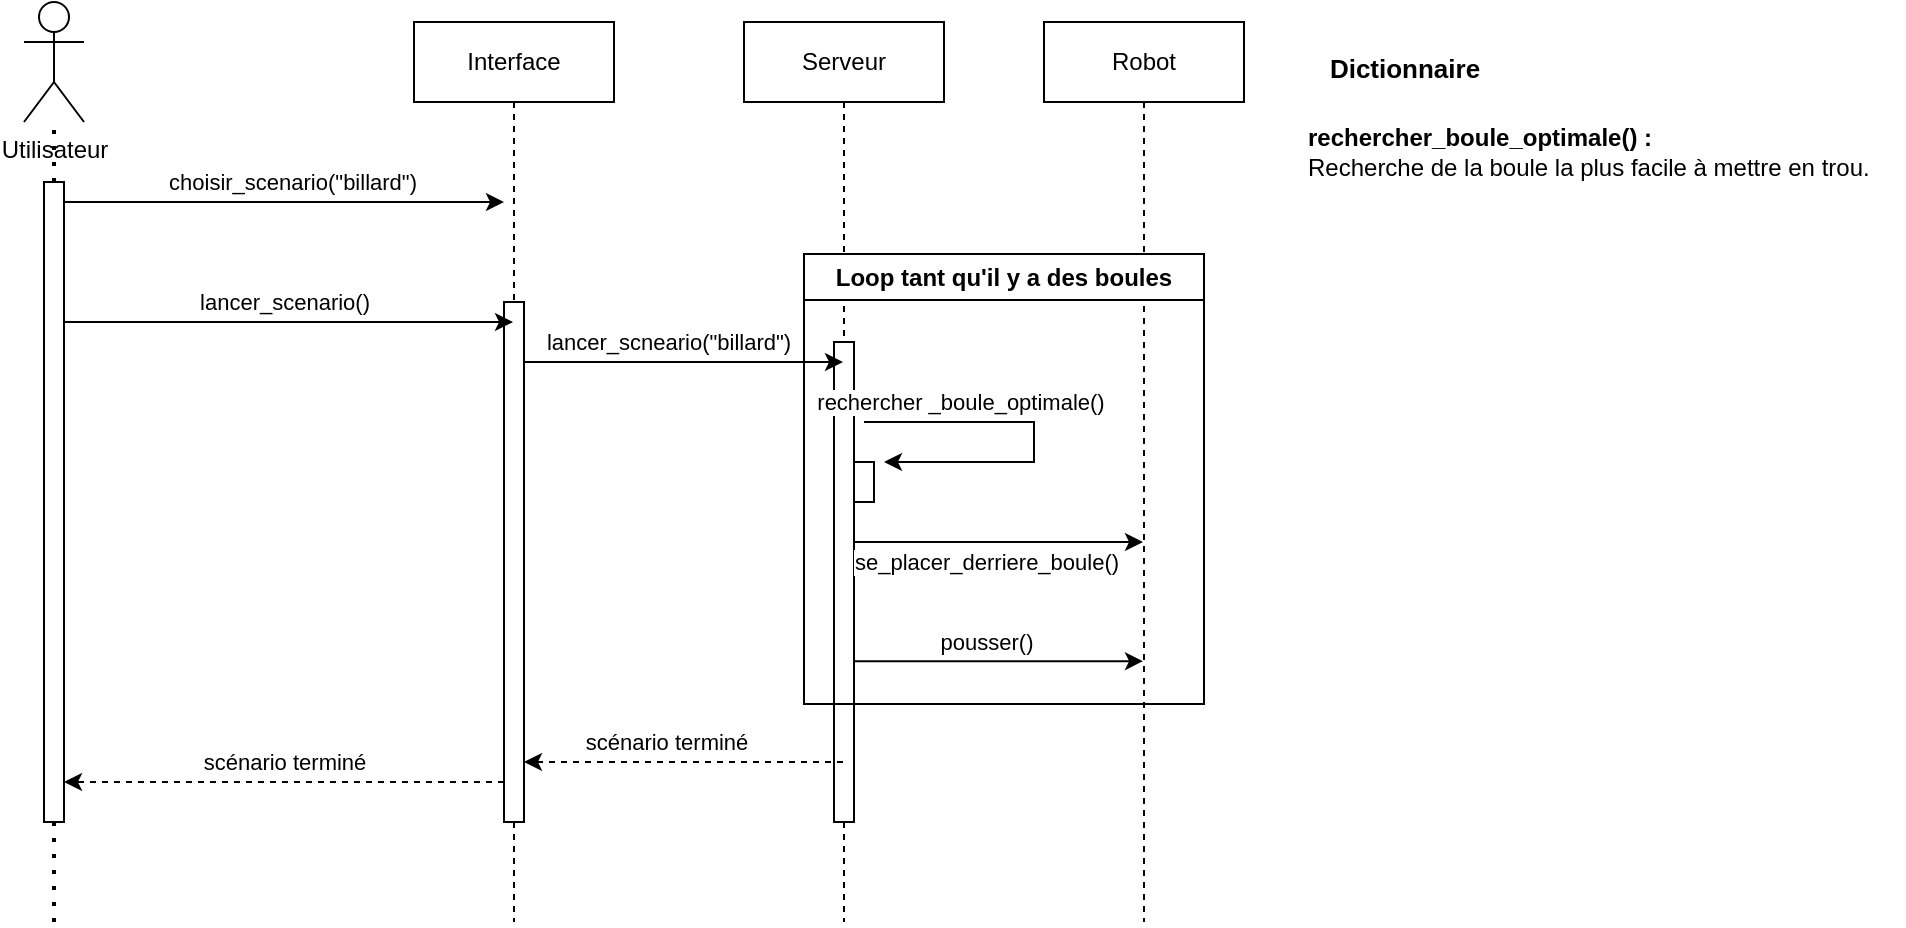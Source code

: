 <mxfile version="24.8.8">
  <diagram name="Page-1" id="2YBvvXClWsGukQMizWep">
    <mxGraphModel dx="1059" dy="549" grid="1" gridSize="10" guides="1" tooltips="1" connect="1" arrows="1" fold="1" page="1" pageScale="1" pageWidth="850" pageHeight="1100" math="0" shadow="0">
      <root>
        <mxCell id="0" />
        <mxCell id="1" parent="0" />
        <mxCell id="aM9ryv3xv72pqoxQDRHE-5" value="Interface" style="shape=umlLifeline;perimeter=lifelinePerimeter;whiteSpace=wrap;html=1;container=0;dropTarget=0;collapsible=0;recursiveResize=0;outlineConnect=0;portConstraint=eastwest;newEdgeStyle={&quot;edgeStyle&quot;:&quot;elbowEdgeStyle&quot;,&quot;elbow&quot;:&quot;vertical&quot;,&quot;curved&quot;:0,&quot;rounded&quot;:0};" parent="1" vertex="1">
          <mxGeometry x="325" y="40" width="100" height="450" as="geometry" />
        </mxCell>
        <mxCell id="bVXzQ4FrHxu73N7jXpyz-8" value="&lt;span style=&quot;color: rgba(0, 0, 0, 0); font-family: monospace; font-size: 0px; text-align: start;&quot;&gt;%3CmxGraphModel%3E%3Croot%3E%3CmxCell%20id%3D%220%22%2F%3E%3CmxCell%20id%3D%221%22%20parent%3D%220%22%2F%3E%3CmxCell%20id%3D%222%22%20value%3D%22%22%20style%3D%22endArrow%3Dclassic%3Bhtml%3D1%3Brounded%3D0%3B%22%20edge%3D%221%22%20parent%3D%221%22%3E%3CmxGeometry%20width%3D%2250%22%20height%3D%2250%22%20relative%3D%221%22%20as%3D%22geometry%22%3E%3CmxPoint%20x%3D%22545%22%20y%3D%22300%22%20as%3D%22sourcePoint%22%2F%3E%3CmxPoint%20x%3D%22689.5%22%20y%3D%22300%22%20as%3D%22targetPoint%22%2F%3E%3C%2FmxGeometry%3E%3C%2FmxCell%3E%3CmxCell%20id%3D%223%22%20value%3D%22placer_derriere_boule()%22%20style%3D%22edgeLabel%3Bhtml%3D1%3Balign%3Dcenter%3BverticalAlign%3Dmiddle%3Bresizable%3D0%3Bpoints%3D%5B%5D%3B%22%20vertex%3D%221%22%20connectable%3D%220%22%20parent%3D%222%22%3E%3CmxGeometry%20x%3D%22-0.259%22%20y%3D%223%22%20relative%3D%221%22%20as%3D%22geometry%22%3E%3CmxPoint%20x%3D%2212%22%20y%3D%2213%22%20as%3D%22offset%22%2F%3E%3C%2FmxGeometry%3E%3C%2FmxCell%3E%3C%2Froot%3E%3C%2FmxGraphModel%3E&lt;/span&gt;" style="html=1;points=[];perimeter=orthogonalPerimeter;outlineConnect=0;targetShapes=umlLifeline;portConstraint=eastwest;newEdgeStyle={&quot;edgeStyle&quot;:&quot;elbowEdgeStyle&quot;,&quot;elbow&quot;:&quot;vertical&quot;,&quot;curved&quot;:0,&quot;rounded&quot;:0};" parent="aM9ryv3xv72pqoxQDRHE-5" vertex="1">
          <mxGeometry x="45" y="140" width="10" height="260" as="geometry" />
        </mxCell>
        <mxCell id="bVXzQ4FrHxu73N7jXpyz-1" value="Utilisateur&lt;div&gt;&lt;br&gt;&lt;/div&gt;" style="shape=umlActor;verticalLabelPosition=bottom;verticalAlign=top;html=1;outlineConnect=0;" parent="1" vertex="1">
          <mxGeometry x="130" y="30" width="30" height="60" as="geometry" />
        </mxCell>
        <mxCell id="bVXzQ4FrHxu73N7jXpyz-5" value="" style="endArrow=none;dashed=1;html=1;dashPattern=1 3;strokeWidth=2;rounded=0;" parent="1" source="bVXzQ4FrHxu73N7jXpyz-50" edge="1">
          <mxGeometry width="50" height="50" relative="1" as="geometry">
            <mxPoint x="145" y="471" as="sourcePoint" />
            <mxPoint x="145" y="91" as="targetPoint" />
          </mxGeometry>
        </mxCell>
        <mxCell id="bVXzQ4FrHxu73N7jXpyz-6" value="" style="endArrow=classic;html=1;rounded=0;" parent="1" edge="1">
          <mxGeometry width="50" height="50" relative="1" as="geometry">
            <mxPoint x="150" y="130" as="sourcePoint" />
            <mxPoint x="370" y="130" as="targetPoint" />
          </mxGeometry>
        </mxCell>
        <mxCell id="bVXzQ4FrHxu73N7jXpyz-7" value="choisir_scenario(&quot;billard&quot;)" style="edgeLabel;html=1;align=center;verticalAlign=middle;resizable=0;points=[];" parent="bVXzQ4FrHxu73N7jXpyz-6" vertex="1" connectable="0">
          <mxGeometry x="0.037" y="3" relative="1" as="geometry">
            <mxPoint y="-7" as="offset" />
          </mxGeometry>
        </mxCell>
        <mxCell id="bVXzQ4FrHxu73N7jXpyz-11" value="" style="endArrow=classic;html=1;rounded=0;" parent="1" target="aM9ryv3xv72pqoxQDRHE-5" edge="1">
          <mxGeometry width="50" height="50" relative="1" as="geometry">
            <mxPoint x="150" y="190" as="sourcePoint" />
            <mxPoint x="370" y="160" as="targetPoint" />
          </mxGeometry>
        </mxCell>
        <mxCell id="bVXzQ4FrHxu73N7jXpyz-13" value="lancer_scenario()" style="edgeLabel;html=1;align=center;verticalAlign=middle;resizable=0;points=[];" parent="bVXzQ4FrHxu73N7jXpyz-11" vertex="1" connectable="0">
          <mxGeometry x="-0.492" y="-5" relative="1" as="geometry">
            <mxPoint x="53" y="-15" as="offset" />
          </mxGeometry>
        </mxCell>
        <mxCell id="bVXzQ4FrHxu73N7jXpyz-14" value="Serveur" style="shape=umlLifeline;perimeter=lifelinePerimeter;whiteSpace=wrap;html=1;container=0;dropTarget=0;collapsible=0;recursiveResize=0;outlineConnect=0;portConstraint=eastwest;newEdgeStyle={&quot;edgeStyle&quot;:&quot;elbowEdgeStyle&quot;,&quot;elbow&quot;:&quot;vertical&quot;,&quot;curved&quot;:0,&quot;rounded&quot;:0};" parent="1" vertex="1">
          <mxGeometry x="490" y="40" width="100" height="450" as="geometry" />
        </mxCell>
        <mxCell id="bVXzQ4FrHxu73N7jXpyz-15" value="" style="html=1;points=[];perimeter=orthogonalPerimeter;outlineConnect=0;targetShapes=umlLifeline;portConstraint=eastwest;newEdgeStyle={&quot;edgeStyle&quot;:&quot;elbowEdgeStyle&quot;,&quot;elbow&quot;:&quot;vertical&quot;,&quot;curved&quot;:0,&quot;rounded&quot;:0};" parent="bVXzQ4FrHxu73N7jXpyz-14" vertex="1">
          <mxGeometry x="45" y="160" width="10" height="240" as="geometry" />
        </mxCell>
        <mxCell id="bVXzQ4FrHxu73N7jXpyz-38" value="" style="html=1;points=[];perimeter=orthogonalPerimeter;outlineConnect=0;targetShapes=umlLifeline;portConstraint=eastwest;newEdgeStyle={&quot;edgeStyle&quot;:&quot;elbowEdgeStyle&quot;,&quot;elbow&quot;:&quot;vertical&quot;,&quot;curved&quot;:0,&quot;rounded&quot;:0};" parent="bVXzQ4FrHxu73N7jXpyz-14" vertex="1">
          <mxGeometry x="55" y="220" width="10" height="20" as="geometry" />
        </mxCell>
        <mxCell id="bVXzQ4FrHxu73N7jXpyz-16" value="" style="endArrow=classic;html=1;rounded=0;" parent="1" target="bVXzQ4FrHxu73N7jXpyz-14" edge="1">
          <mxGeometry width="50" height="50" relative="1" as="geometry">
            <mxPoint x="380.001" y="210" as="sourcePoint" />
            <mxPoint x="500" y="210" as="targetPoint" />
          </mxGeometry>
        </mxCell>
        <mxCell id="bVXzQ4FrHxu73N7jXpyz-17" value="lancer_scneario(&quot;billard&quot;)" style="edgeLabel;html=1;align=center;verticalAlign=middle;resizable=0;points=[];" parent="bVXzQ4FrHxu73N7jXpyz-16" vertex="1" connectable="0">
          <mxGeometry x="-0.203" y="2" relative="1" as="geometry">
            <mxPoint x="8" y="-8" as="offset" />
          </mxGeometry>
        </mxCell>
        <mxCell id="bVXzQ4FrHxu73N7jXpyz-18" value="Robot" style="shape=umlLifeline;perimeter=lifelinePerimeter;whiteSpace=wrap;html=1;container=0;dropTarget=0;collapsible=0;recursiveResize=0;outlineConnect=0;portConstraint=eastwest;newEdgeStyle={&quot;edgeStyle&quot;:&quot;elbowEdgeStyle&quot;,&quot;elbow&quot;:&quot;vertical&quot;,&quot;curved&quot;:0,&quot;rounded&quot;:0};" parent="1" vertex="1">
          <mxGeometry x="640" y="40" width="100" height="450" as="geometry" />
        </mxCell>
        <mxCell id="bVXzQ4FrHxu73N7jXpyz-27" value="" style="endArrow=classic;html=1;rounded=0;" parent="1" edge="1">
          <mxGeometry width="50" height="50" relative="1" as="geometry">
            <mxPoint x="550" y="240" as="sourcePoint" />
            <mxPoint x="560" y="260" as="targetPoint" />
            <Array as="points">
              <mxPoint x="635" y="240" />
              <mxPoint x="635" y="260" />
              <mxPoint x="600" y="260" />
            </Array>
          </mxGeometry>
        </mxCell>
        <mxCell id="bVXzQ4FrHxu73N7jXpyz-28" value="rechercher _boule_optimale()" style="edgeLabel;html=1;align=center;verticalAlign=middle;resizable=0;points=[];" parent="bVXzQ4FrHxu73N7jXpyz-27" vertex="1" connectable="0">
          <mxGeometry x="-0.433" y="3" relative="1" as="geometry">
            <mxPoint x="-3" y="-7" as="offset" />
          </mxGeometry>
        </mxCell>
        <mxCell id="bVXzQ4FrHxu73N7jXpyz-39" value="" style="endArrow=classic;html=1;rounded=0;" parent="1" edge="1">
          <mxGeometry width="50" height="50" relative="1" as="geometry">
            <mxPoint x="545" y="300" as="sourcePoint" />
            <mxPoint x="689.5" y="300" as="targetPoint" />
          </mxGeometry>
        </mxCell>
        <mxCell id="bVXzQ4FrHxu73N7jXpyz-40" value="se_placer_derriere_boule()" style="edgeLabel;html=1;align=center;verticalAlign=middle;resizable=0;points=[];" parent="bVXzQ4FrHxu73N7jXpyz-39" vertex="1" connectable="0">
          <mxGeometry x="-0.259" y="3" relative="1" as="geometry">
            <mxPoint x="12" y="13" as="offset" />
          </mxGeometry>
        </mxCell>
        <mxCell id="bVXzQ4FrHxu73N7jXpyz-42" value="" style="endArrow=classic;html=1;rounded=0;" parent="1" edge="1">
          <mxGeometry width="50" height="50" relative="1" as="geometry">
            <mxPoint x="545" y="359.58" as="sourcePoint" />
            <mxPoint x="689.5" y="359.58" as="targetPoint" />
          </mxGeometry>
        </mxCell>
        <mxCell id="bVXzQ4FrHxu73N7jXpyz-43" value="pousser()" style="edgeLabel;html=1;align=center;verticalAlign=middle;resizable=0;points=[];" parent="bVXzQ4FrHxu73N7jXpyz-42" vertex="1" connectable="0">
          <mxGeometry x="-0.259" y="3" relative="1" as="geometry">
            <mxPoint x="12" y="-7" as="offset" />
          </mxGeometry>
        </mxCell>
        <mxCell id="bVXzQ4FrHxu73N7jXpyz-44" value="Loop tant qu&#39;il y a des boules" style="swimlane;whiteSpace=wrap;html=1;startSize=23;" parent="1" vertex="1">
          <mxGeometry x="520" y="156" width="200" height="225" as="geometry" />
        </mxCell>
        <mxCell id="bVXzQ4FrHxu73N7jXpyz-45" value="" style="endArrow=classic;html=1;rounded=0;dashed=1;" parent="1" edge="1">
          <mxGeometry width="50" height="50" relative="1" as="geometry">
            <mxPoint x="539.5" y="410" as="sourcePoint" />
            <mxPoint x="380" y="410" as="targetPoint" />
          </mxGeometry>
        </mxCell>
        <mxCell id="bVXzQ4FrHxu73N7jXpyz-46" value="scénario terminé" style="edgeLabel;html=1;align=center;verticalAlign=middle;resizable=0;points=[];" parent="bVXzQ4FrHxu73N7jXpyz-45" vertex="1" connectable="0">
          <mxGeometry x="0.419" y="-4" relative="1" as="geometry">
            <mxPoint x="24" y="-6" as="offset" />
          </mxGeometry>
        </mxCell>
        <mxCell id="bVXzQ4FrHxu73N7jXpyz-49" value="" style="endArrow=classic;html=1;rounded=0;dashed=1;" parent="1" target="bVXzQ4FrHxu73N7jXpyz-50" edge="1">
          <mxGeometry width="50" height="50" relative="1" as="geometry">
            <mxPoint x="370" y="420" as="sourcePoint" />
            <mxPoint x="230" y="420" as="targetPoint" />
          </mxGeometry>
        </mxCell>
        <mxCell id="bVXzQ4FrHxu73N7jXpyz-52" value="scénario terminé" style="edgeLabel;html=1;align=center;verticalAlign=middle;resizable=0;points=[];" parent="bVXzQ4FrHxu73N7jXpyz-49" vertex="1" connectable="0">
          <mxGeometry x="-0.073" y="-4" relative="1" as="geometry">
            <mxPoint x="-8" y="-6" as="offset" />
          </mxGeometry>
        </mxCell>
        <mxCell id="bVXzQ4FrHxu73N7jXpyz-51" value="" style="endArrow=none;dashed=1;html=1;dashPattern=1 3;strokeWidth=2;rounded=0;" parent="1" target="bVXzQ4FrHxu73N7jXpyz-50" edge="1">
          <mxGeometry width="50" height="50" relative="1" as="geometry">
            <mxPoint x="145" y="490" as="sourcePoint" />
            <mxPoint x="145" y="91" as="targetPoint" />
          </mxGeometry>
        </mxCell>
        <mxCell id="bVXzQ4FrHxu73N7jXpyz-50" value="&lt;span style=&quot;color: rgba(0, 0, 0, 0); font-family: monospace; font-size: 0px; text-align: start;&quot;&gt;%3CmxGraphModel%3E%3Croot%3E%3CmxCell%20id%3D%220%22%2F%3E%3CmxCell%20id%3D%221%22%20parent%3D%220%22%2F%3E%3CmxCell%20id%3D%222%22%20value%3D%22%22%20style%3D%22endArrow%3Dclassic%3Bhtml%3D1%3Brounded%3D0%3B%22%20edge%3D%221%22%20parent%3D%221%22%3E%3CmxGeometry%20width%3D%2250%22%20height%3D%2250%22%20relative%3D%221%22%20as%3D%22geometry%22%3E%3CmxPoint%20x%3D%22545%22%20y%3D%22300%22%20as%3D%22sourcePoint%22%2F%3E%3CmxPoint%20x%3D%22689.5%22%20y%3D%22300%22%20as%3D%22targetPoint%22%2F%3E%3C%2FmxGeometry%3E%3C%2FmxCell%3E%3CmxCell%20id%3D%223%22%20value%3D%22placer_derriere_boule()%22%20style%3D%22edgeLabel%3Bhtml%3D1%3Balign%3Dcenter%3BverticalAlign%3Dmiddle%3Bresizable%3D0%3Bpoints%3D%5B%5D%3B%22%20vertex%3D%221%22%20connectable%3D%220%22%20parent%3D%222%22%3E%3CmxGeometry%20x%3D%22-0.259%22%20y%3D%223%22%20relative%3D%221%22%20as%3D%22geometry%22%3E%3CmxPoint%20x%3D%2212%22%20y%3D%2213%22%20as%3D%22offset%22%2F%3E%3C%2FmxGeometry%3E%3C%2FmxCell%3E%3C%2Froot%3E%3C%2FmxGraphModel%3E&lt;/span&gt;" style="html=1;points=[];perimeter=orthogonalPerimeter;outlineConnect=0;targetShapes=umlLifeline;portConstraint=eastwest;newEdgeStyle={&quot;edgeStyle&quot;:&quot;elbowEdgeStyle&quot;,&quot;elbow&quot;:&quot;vertical&quot;,&quot;curved&quot;:0,&quot;rounded&quot;:0};" parent="1" vertex="1">
          <mxGeometry x="140" y="120" width="10" height="320" as="geometry" />
        </mxCell>
        <mxCell id="8aM13DMysCz5ihoPxmBP-2" value="&lt;b&gt;&lt;font style=&quot;font-size: 13px;&quot;&gt;Dictionnaire&lt;/font&gt;&lt;/b&gt;" style="text;html=1;align=center;verticalAlign=middle;resizable=0;points=[];autosize=1;strokeColor=none;fillColor=none;" vertex="1" parent="1">
          <mxGeometry x="770" y="48" width="100" height="30" as="geometry" />
        </mxCell>
        <mxCell id="8aM13DMysCz5ihoPxmBP-3" value="&lt;b&gt;rechercher_boule_optimale() :&amp;nbsp;&lt;/b&gt;&lt;div&gt;Recherche de la boule la plus facile à mettre en trou.&lt;/div&gt;" style="text;html=1;align=left;verticalAlign=middle;resizable=0;points=[];autosize=1;strokeColor=none;fillColor=none;" vertex="1" parent="1">
          <mxGeometry x="770" y="85" width="300" height="40" as="geometry" />
        </mxCell>
      </root>
    </mxGraphModel>
  </diagram>
</mxfile>
